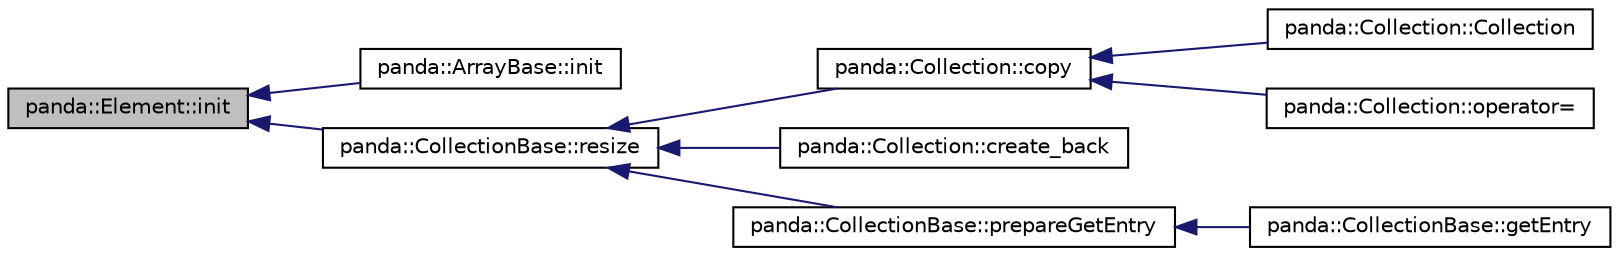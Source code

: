 digraph G
{
  edge [fontname="Helvetica",fontsize="10",labelfontname="Helvetica",labelfontsize="10"];
  node [fontname="Helvetica",fontsize="10",shape=record];
  rankdir=LR;
  Node1 [label="panda::Element::init",height=0.2,width=0.4,color="black", fillcolor="grey75", style="filled" fontcolor="black"];
  Node1 -> Node2 [dir=back,color="midnightblue",fontsize="10",style="solid"];
  Node2 [label="panda::ArrayBase::init",height=0.2,width=0.4,color="black", fillcolor="white", style="filled",URL="$classpanda_1_1ArrayBase.html#a4df67e49765f19d5cd8596108eca11ed",tooltip="Reset the object state."];
  Node1 -> Node3 [dir=back,color="midnightblue",fontsize="10",style="solid"];
  Node3 [label="panda::CollectionBase::resize",height=0.2,width=0.4,color="black", fillcolor="white", style="filled",URL="$classpanda_1_1CollectionBase.html#a3ec014ac2da87bb755afbea0822621cc",tooltip="Resize the container."];
  Node3 -> Node4 [dir=back,color="midnightblue",fontsize="10",style="solid"];
  Node4 [label="panda::Collection::copy",height=0.2,width=0.4,color="black", fillcolor="white", style="filled",URL="$classpanda_1_1Collection.html#ad194c8ae8355ce5ba6c04518a223cde1",tooltip="Copy the array contents."];
  Node4 -> Node5 [dir=back,color="midnightblue",fontsize="10",style="solid"];
  Node5 [label="panda::Collection::Collection",height=0.2,width=0.4,color="black", fillcolor="white", style="filled",URL="$classpanda_1_1Collection.html#a065b038d41d0437ddacdab9f22f6d397"];
  Node4 -> Node6 [dir=back,color="midnightblue",fontsize="10",style="solid"];
  Node6 [label="panda::Collection::operator=",height=0.2,width=0.4,color="black", fillcolor="white", style="filled",URL="$classpanda_1_1Collection.html#af2065fa6ed20c1fe1dd54b33f83e7778"];
  Node3 -> Node7 [dir=back,color="midnightblue",fontsize="10",style="solid"];
  Node7 [label="panda::Collection::create_back",height=0.2,width=0.4,color="black", fillcolor="white", style="filled",URL="$classpanda_1_1Collection.html#a76d29ff9b6366c3a39f2aa06ac6b0604",tooltip="Create an element at the end of the collection and return a reference."];
  Node3 -> Node8 [dir=back,color="midnightblue",fontsize="10",style="solid"];
  Node8 [label="panda::CollectionBase::prepareGetEntry",height=0.2,width=0.4,color="black", fillcolor="white", style="filled",URL="$classpanda_1_1CollectionBase.html#a217c39578bc5e0e7e2b6ebf44bf93cdd",tooltip="Run a look-ahead of the entry to determine the collection resize."];
  Node8 -> Node9 [dir=back,color="midnightblue",fontsize="10",style="solid"];
  Node9 [label="panda::CollectionBase::getEntry",height=0.2,width=0.4,color="black", fillcolor="white", style="filled",URL="$classpanda_1_1CollectionBase.html#a777e26ce2cc4f86e7cc4eb345b0a78d7",tooltip="Read an entry from an input tree."];
}
